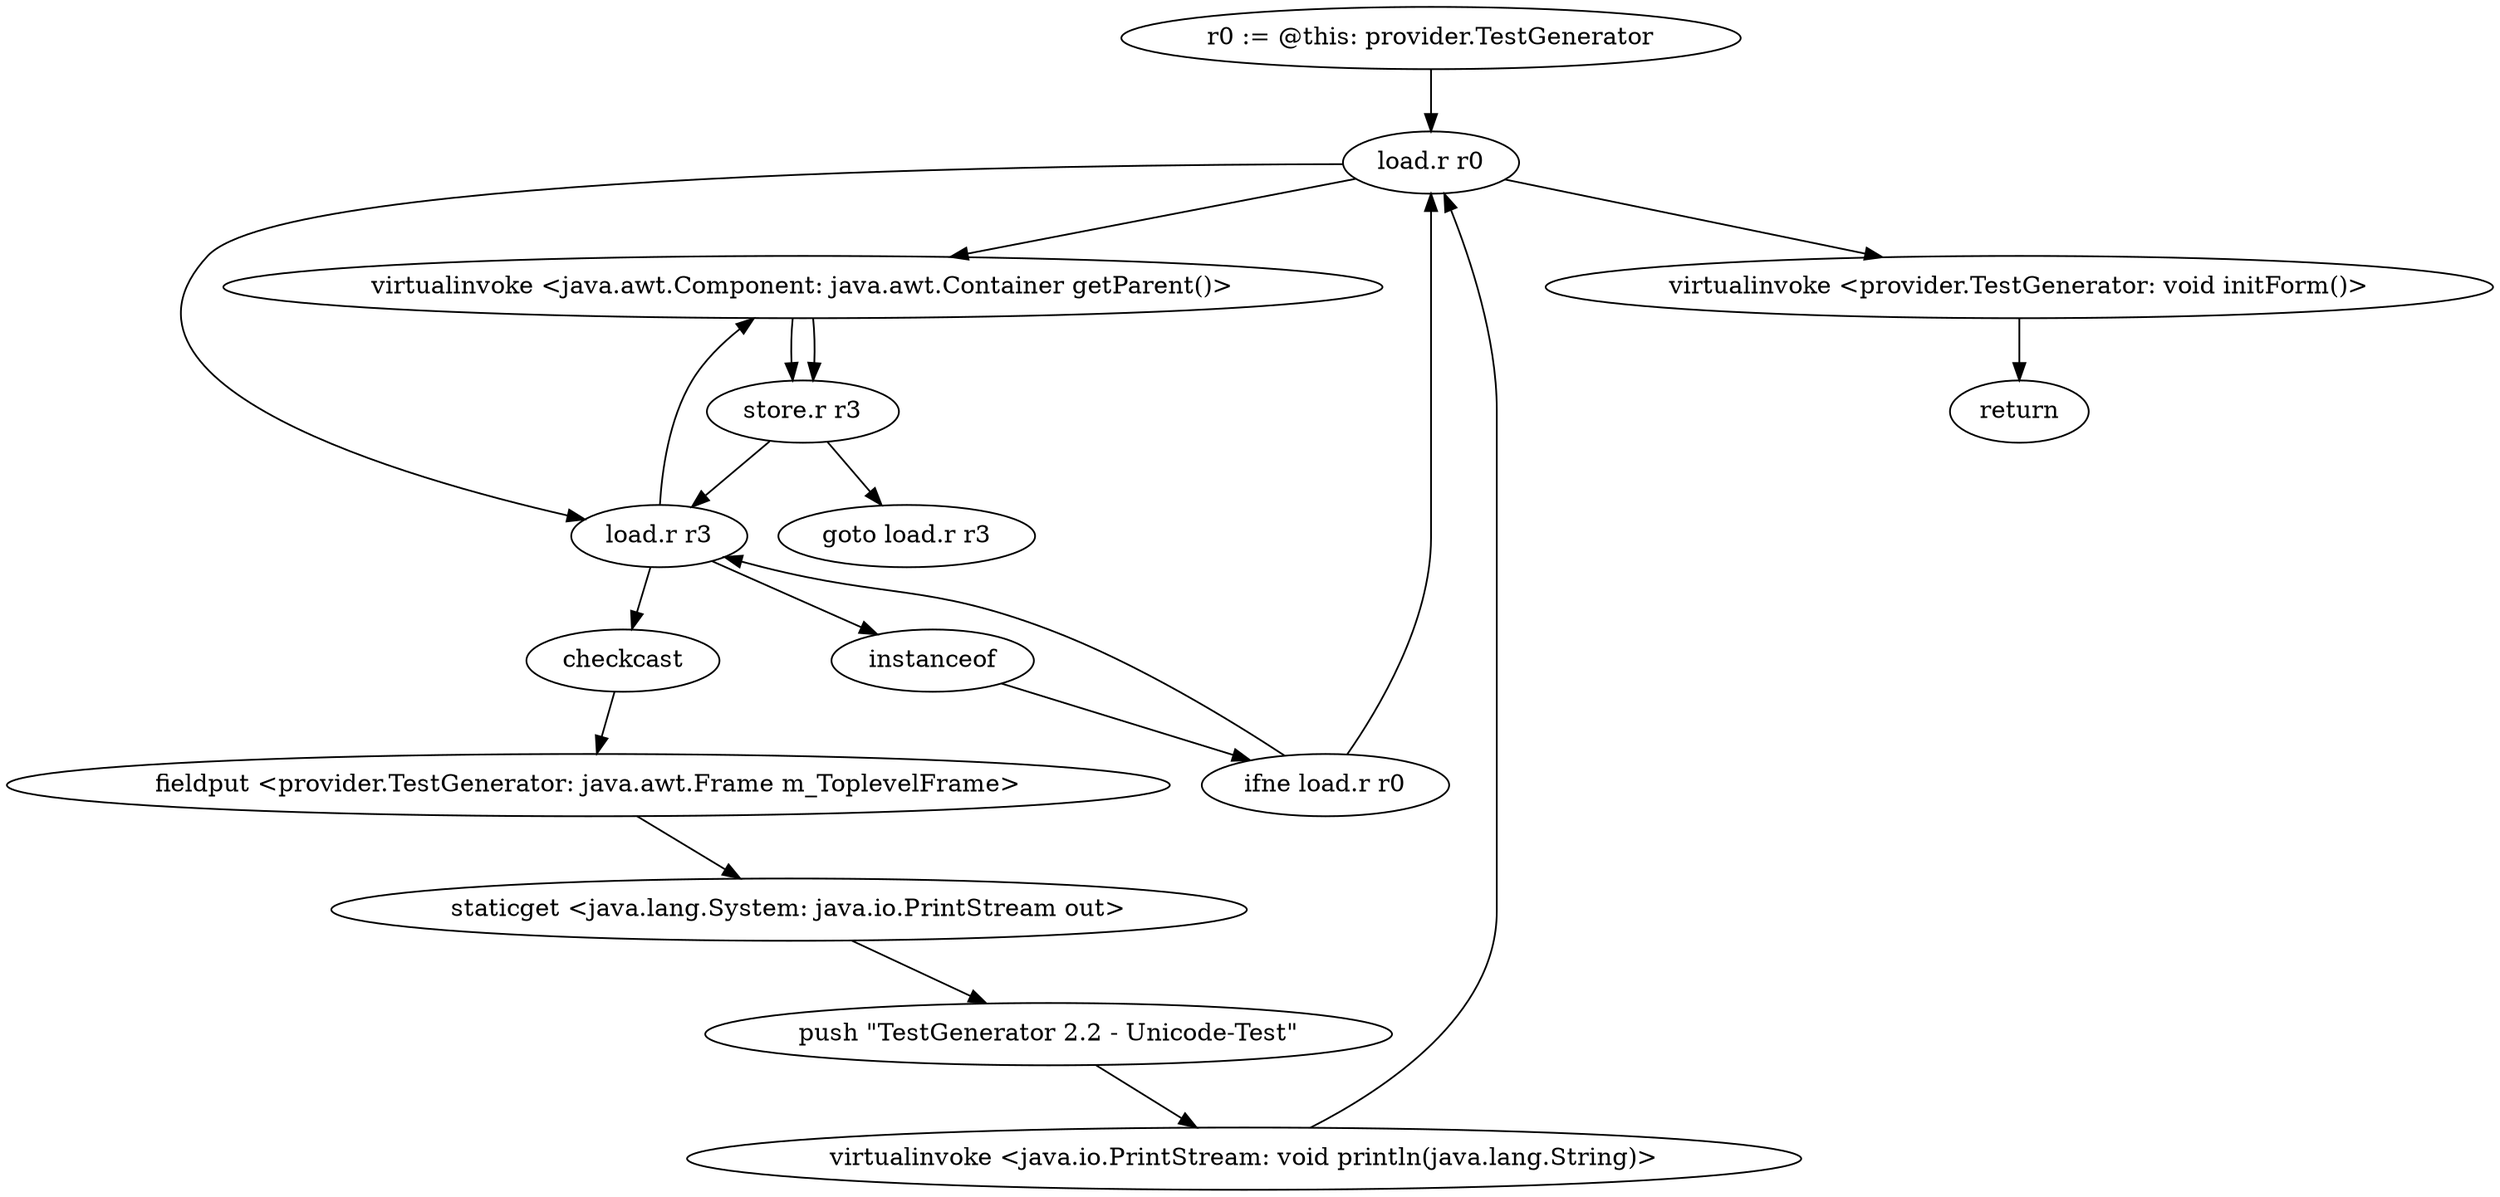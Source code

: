 digraph "" {
    "r0 := @this: provider.TestGenerator"
    "load.r r0"
    "r0 := @this: provider.TestGenerator"->"load.r r0";
    "virtualinvoke <java.awt.Component: java.awt.Container getParent()>"
    "load.r r0"->"virtualinvoke <java.awt.Component: java.awt.Container getParent()>";
    "store.r r3"
    "virtualinvoke <java.awt.Component: java.awt.Container getParent()>"->"store.r r3";
    "load.r r3"
    "store.r r3"->"load.r r3";
    "instanceof"
    "load.r r3"->"instanceof";
    "ifne load.r r0"
    "instanceof"->"ifne load.r r0";
    "ifne load.r r0"->"load.r r3";
    "load.r r3"->"virtualinvoke <java.awt.Component: java.awt.Container getParent()>";
    "virtualinvoke <java.awt.Component: java.awt.Container getParent()>"->"store.r r3";
    "goto load.r r3"
    "store.r r3"->"goto load.r r3";
    "ifne load.r r0"->"load.r r0";
    "load.r r0"->"load.r r3";
    "checkcast"
    "load.r r3"->"checkcast";
    "fieldput <provider.TestGenerator: java.awt.Frame m_ToplevelFrame>"
    "checkcast"->"fieldput <provider.TestGenerator: java.awt.Frame m_ToplevelFrame>";
    "staticget <java.lang.System: java.io.PrintStream out>"
    "fieldput <provider.TestGenerator: java.awt.Frame m_ToplevelFrame>"->"staticget <java.lang.System: java.io.PrintStream out>";
    "push \"TestGenerator 2.2 - Unicode-Test\""
    "staticget <java.lang.System: java.io.PrintStream out>"->"push \"TestGenerator 2.2 - Unicode-Test\"";
    "virtualinvoke <java.io.PrintStream: void println(java.lang.String)>"
    "push \"TestGenerator 2.2 - Unicode-Test\""->"virtualinvoke <java.io.PrintStream: void println(java.lang.String)>";
    "virtualinvoke <java.io.PrintStream: void println(java.lang.String)>"->"load.r r0";
    "virtualinvoke <provider.TestGenerator: void initForm()>"
    "load.r r0"->"virtualinvoke <provider.TestGenerator: void initForm()>";
    "return"
    "virtualinvoke <provider.TestGenerator: void initForm()>"->"return";
}
